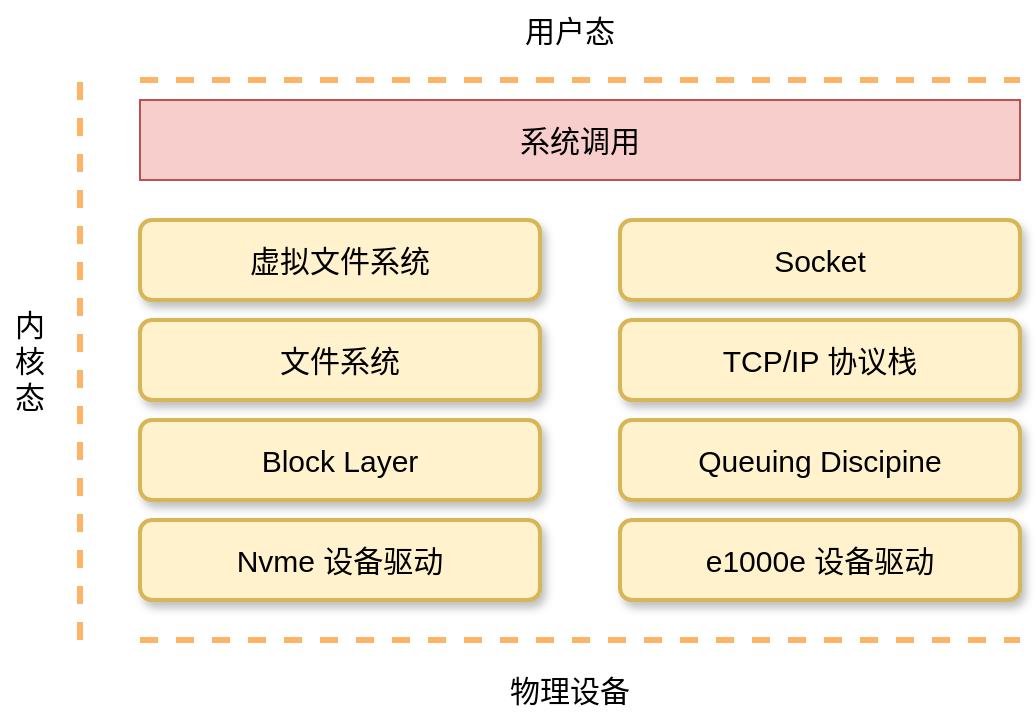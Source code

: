 <mxfile version="17.4.2" type="device"><diagram id="6A33YNNAumB7MYZeX0kF" name="第 1 页"><mxGraphModel dx="1102" dy="1025" grid="1" gridSize="10" guides="1" tooltips="1" connect="1" arrows="1" fold="1" page="1" pageScale="1" pageWidth="1169" pageHeight="827" math="0" shadow="0"><root><mxCell id="0"/><mxCell id="1" parent="0"/><mxCell id="HFxFIARsH69i7TdEn2C6-11" value="" style="endArrow=none;dashed=1;html=1;rounded=1;labelBackgroundColor=default;fontFamily=Helvetica;fontSize=15;fontColor=default;strokeColor=#FFB366;strokeWidth=3;shape=connector;" parent="1" edge="1"><mxGeometry width="50" height="50" relative="1" as="geometry"><mxPoint x="200" y="120" as="sourcePoint"/><mxPoint x="640" y="120" as="targetPoint"/></mxGeometry></mxCell><mxCell id="HFxFIARsH69i7TdEn2C6-18" value="用户态" style="text;html=1;strokeColor=none;fillColor=none;align=center;verticalAlign=middle;whiteSpace=wrap;rounded=0;fontFamily=Helvetica;fontSize=15;fontColor=default;" parent="1" vertex="1"><mxGeometry x="350" y="80" width="130" height="30" as="geometry"/></mxCell><mxCell id="ZnakMznpmXghr9zRPhP9-3" value="系统调用" style="rounded=0;whiteSpace=wrap;html=1;fontFamily=Helvetica;fontSize=15;strokeColor=#b85450;fillColor=#f8cecc;" parent="1" vertex="1"><mxGeometry x="200" y="130" width="440" height="40" as="geometry"/></mxCell><mxCell id="ZnakMznpmXghr9zRPhP9-4" value="虚拟文件系统" style="rounded=1;whiteSpace=wrap;html=1;fontFamily=Helvetica;fontSize=15;fontColor=default;strokeColor=#d6b656;fillColor=#fff2cc;gradientColor=none;strokeWidth=2;glass=0;sketch=0;shadow=1;perimeterSpacing=2;" parent="1" vertex="1"><mxGeometry x="200" y="190" width="200" height="40" as="geometry"/></mxCell><mxCell id="ZnakMznpmXghr9zRPhP9-5" value="文件系统" style="rounded=1;whiteSpace=wrap;html=1;fontFamily=Helvetica;fontSize=15;fontColor=default;strokeColor=#d6b656;fillColor=#fff2cc;gradientColor=none;strokeWidth=2;glass=0;sketch=0;shadow=1;" parent="1" vertex="1"><mxGeometry x="200" y="240" width="200" height="40" as="geometry"/></mxCell><mxCell id="ZnakMznpmXghr9zRPhP9-6" value="Block Layer" style="rounded=1;whiteSpace=wrap;html=1;fontFamily=Helvetica;fontSize=15;fontColor=default;strokeColor=#d6b656;fillColor=#fff2cc;gradientColor=none;strokeWidth=2;glass=0;sketch=0;shadow=1;" parent="1" vertex="1"><mxGeometry x="200" y="290" width="200" height="40" as="geometry"/></mxCell><mxCell id="ZnakMznpmXghr9zRPhP9-7" value="Nvme 设备驱动" style="rounded=1;whiteSpace=wrap;html=1;fontFamily=Helvetica;fontSize=15;fontColor=default;strokeColor=#d6b656;fillColor=#fff2cc;gradientColor=none;strokeWidth=2;glass=0;sketch=0;shadow=1;" parent="1" vertex="1"><mxGeometry x="200" y="340" width="200" height="40" as="geometry"/></mxCell><mxCell id="ZnakMznpmXghr9zRPhP9-8" value="Socket" style="rounded=1;whiteSpace=wrap;html=1;fontFamily=Helvetica;fontSize=15;fontColor=default;strokeColor=#d6b656;fillColor=#fff2cc;gradientColor=none;strokeWidth=2;glass=0;sketch=0;shadow=1;perimeterSpacing=2;" parent="1" vertex="1"><mxGeometry x="440" y="190" width="200" height="40" as="geometry"/></mxCell><mxCell id="ZnakMznpmXghr9zRPhP9-9" value="TCP/IP 协议栈" style="rounded=1;whiteSpace=wrap;html=1;fontFamily=Helvetica;fontSize=15;fontColor=default;strokeColor=#d6b656;fillColor=#fff2cc;gradientColor=none;strokeWidth=2;glass=0;sketch=0;shadow=1;" parent="1" vertex="1"><mxGeometry x="440" y="240" width="200" height="40" as="geometry"/></mxCell><mxCell id="ZnakMznpmXghr9zRPhP9-11" value="e1000e 设备驱动" style="rounded=1;whiteSpace=wrap;html=1;fontFamily=Helvetica;fontSize=15;fontColor=default;strokeColor=#d6b656;fillColor=#fff2cc;gradientColor=none;strokeWidth=2;glass=0;sketch=0;shadow=1;" parent="1" vertex="1"><mxGeometry x="440" y="340" width="200" height="40" as="geometry"/></mxCell><mxCell id="ZnakMznpmXghr9zRPhP9-12" value="Queuing Discipine" style="rounded=1;whiteSpace=wrap;html=1;fontFamily=Helvetica;fontSize=15;fontColor=default;strokeColor=#d6b656;fillColor=#fff2cc;gradientColor=none;strokeWidth=2;glass=0;sketch=0;shadow=1;" parent="1" vertex="1"><mxGeometry x="440" y="290" width="200" height="40" as="geometry"/></mxCell><mxCell id="ZnakMznpmXghr9zRPhP9-13" value="" style="endArrow=none;dashed=1;html=1;rounded=1;labelBackgroundColor=default;fontFamily=Helvetica;fontSize=15;fontColor=default;strokeColor=#FFB366;strokeWidth=3;shape=connector;" parent="1" edge="1"><mxGeometry width="50" height="50" relative="1" as="geometry"><mxPoint x="200" y="400" as="sourcePoint"/><mxPoint x="640" y="400" as="targetPoint"/></mxGeometry></mxCell><mxCell id="ZnakMznpmXghr9zRPhP9-14" value="物理设备" style="text;html=1;strokeColor=none;fillColor=none;align=center;verticalAlign=middle;whiteSpace=wrap;rounded=0;fontFamily=Helvetica;fontSize=15;fontColor=default;" parent="1" vertex="1"><mxGeometry x="350" y="410" width="130" height="30" as="geometry"/></mxCell><mxCell id="czV7r7-h6OhM564DmGnO-1" value="" style="endArrow=none;dashed=1;html=1;rounded=1;fontSize=15;strokeColor=#FFB366;strokeWidth=3;" parent="1" edge="1"><mxGeometry width="50" height="50" relative="1" as="geometry"><mxPoint x="170" y="400" as="sourcePoint"/><mxPoint x="170" y="120" as="targetPoint"/></mxGeometry></mxCell><mxCell id="czV7r7-h6OhM564DmGnO-2" value="内核态" style="text;html=1;strokeColor=none;fillColor=none;align=center;verticalAlign=middle;whiteSpace=wrap;rounded=0;fontSize=15;" parent="1" vertex="1"><mxGeometry x="130" y="190" width="30" height="140" as="geometry"/></mxCell></root></mxGraphModel></diagram></mxfile>